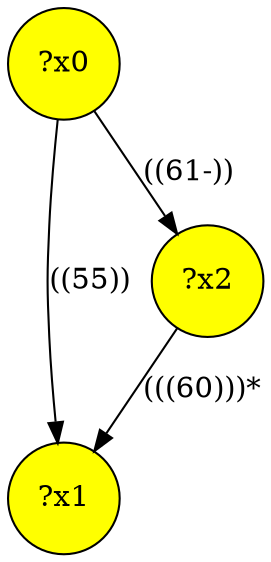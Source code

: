 digraph g {
	x1 [fillcolor="yellow", style="filled," shape=circle, label="?x1"];
	x0 [fillcolor="yellow", style="filled," shape=circle, label="?x0"];
	x2 [fillcolor="yellow", style="filled," shape=circle, label="?x2"];
	x0 -> x1 [label="((55))"];
	x0 -> x2 [label="((61-))"];
	x2 -> x1 [label="(((60)))*"];
}
